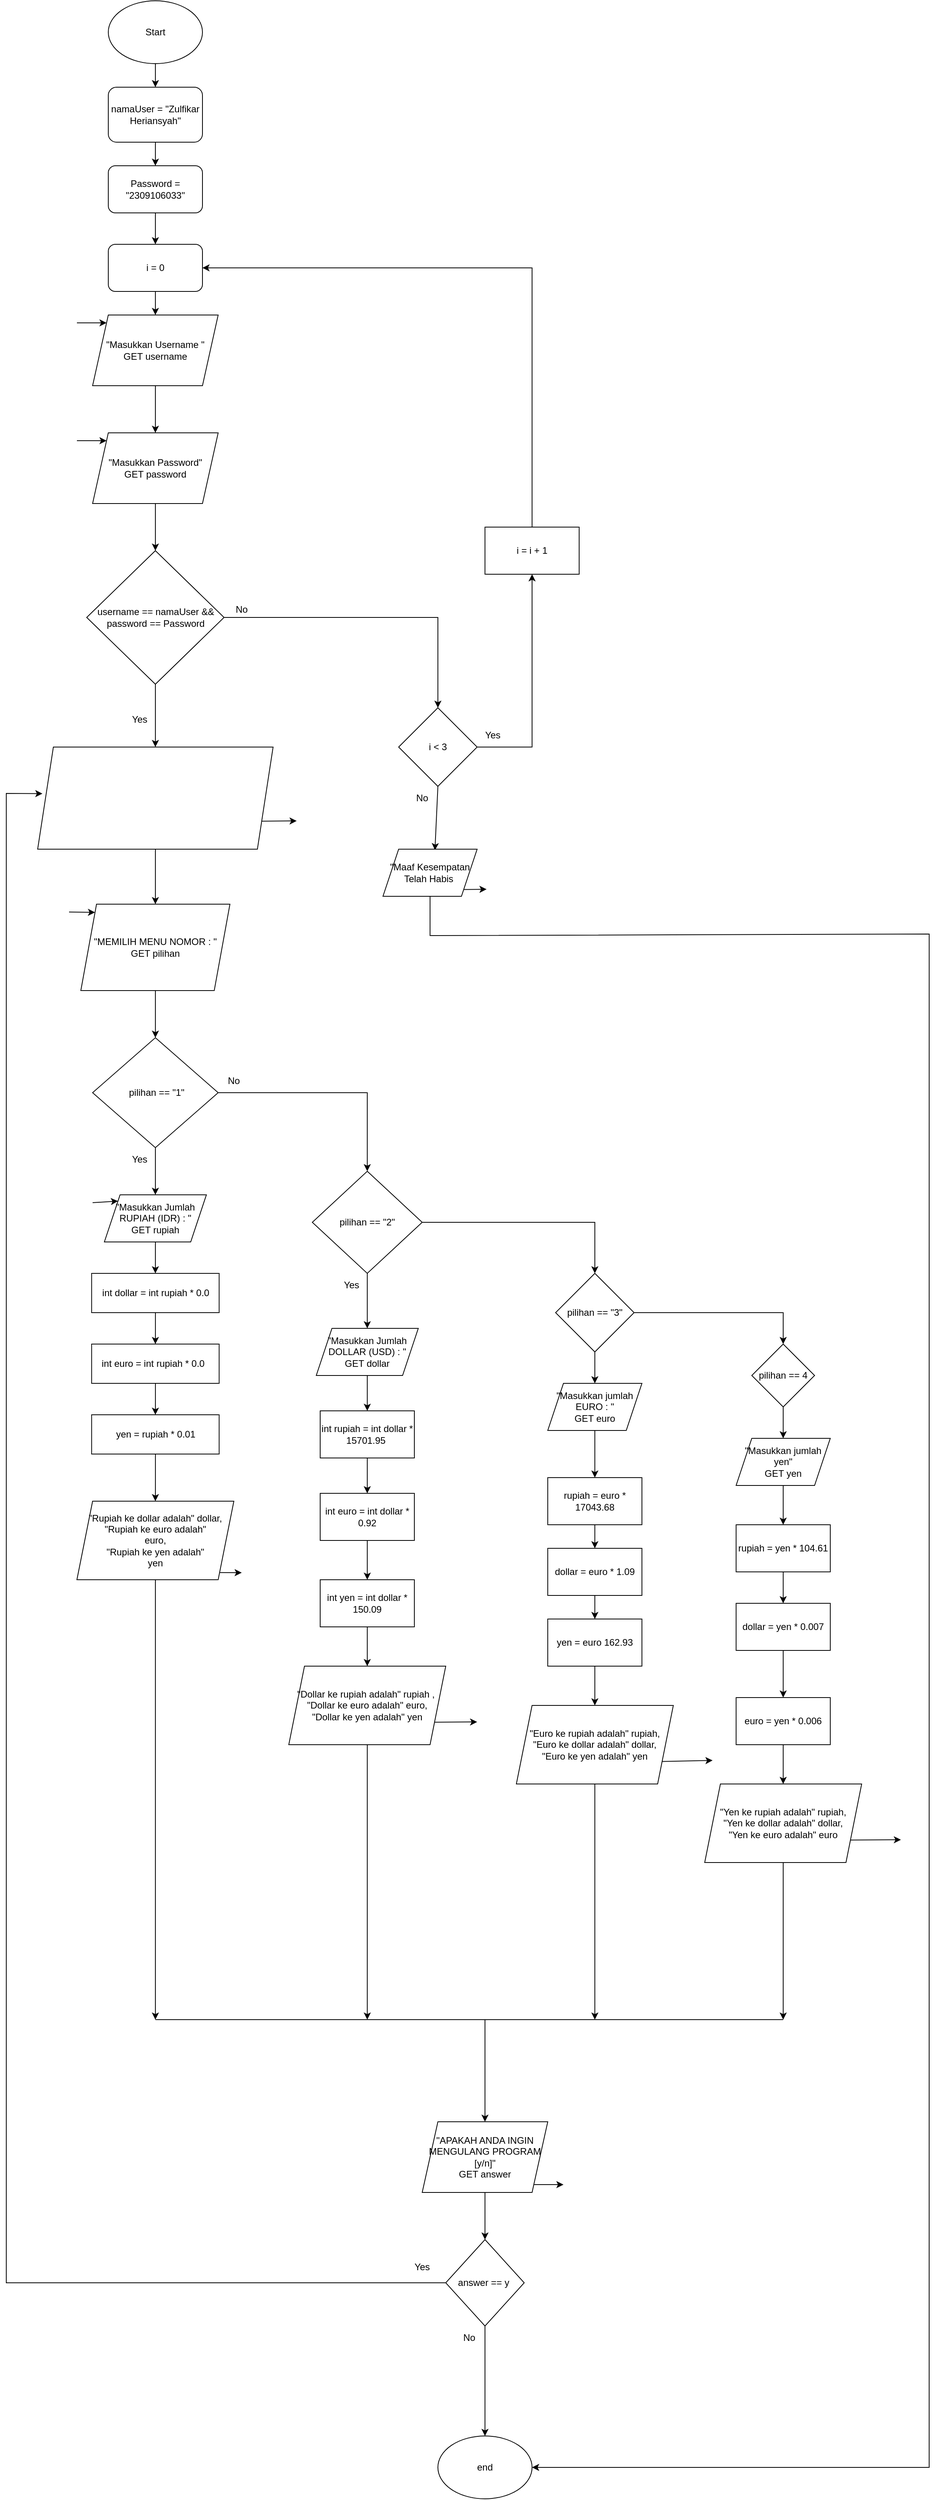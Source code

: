 <mxfile version="23.1.5" type="device">
  <diagram name="Page-1" id="BOc5ZlrDv60Na5DsV-ol">
    <mxGraphModel dx="1170" dy="455" grid="0" gridSize="10" guides="1" tooltips="1" connect="1" arrows="1" fold="1" page="0" pageScale="1" pageWidth="827" pageHeight="1169" math="0" shadow="0">
      <root>
        <mxCell id="0" />
        <mxCell id="1" parent="0" />
        <mxCell id="R0nqXnvdPDxBh3a9dGnH-3" style="edgeStyle=orthogonalEdgeStyle;rounded=0;orthogonalLoop=1;jettySize=auto;html=1;exitX=0.5;exitY=1;exitDx=0;exitDy=0;" parent="1" source="R0nqXnvdPDxBh3a9dGnH-1" target="R0nqXnvdPDxBh3a9dGnH-2" edge="1">
          <mxGeometry relative="1" as="geometry" />
        </mxCell>
        <mxCell id="R0nqXnvdPDxBh3a9dGnH-1" value="Start" style="ellipse;whiteSpace=wrap;html=1;" parent="1" vertex="1">
          <mxGeometry x="130" y="80" width="120" height="80" as="geometry" />
        </mxCell>
        <mxCell id="R0nqXnvdPDxBh3a9dGnH-4" style="edgeStyle=orthogonalEdgeStyle;rounded=0;orthogonalLoop=1;jettySize=auto;html=1;" parent="1" source="R0nqXnvdPDxBh3a9dGnH-2" target="R0nqXnvdPDxBh3a9dGnH-5" edge="1">
          <mxGeometry relative="1" as="geometry">
            <mxPoint x="190" y="370" as="targetPoint" />
          </mxGeometry>
        </mxCell>
        <mxCell id="R0nqXnvdPDxBh3a9dGnH-2" value="namaUser = &quot;Zulfikar Heriansyah&quot;" style="rounded=1;whiteSpace=wrap;html=1;" parent="1" vertex="1">
          <mxGeometry x="130" y="190" width="120" height="70" as="geometry" />
        </mxCell>
        <mxCell id="R0nqXnvdPDxBh3a9dGnH-131" style="edgeStyle=orthogonalEdgeStyle;rounded=0;orthogonalLoop=1;jettySize=auto;html=1;entryX=0.5;entryY=0;entryDx=0;entryDy=0;" parent="1" source="R0nqXnvdPDxBh3a9dGnH-5" target="R0nqXnvdPDxBh3a9dGnH-130" edge="1">
          <mxGeometry relative="1" as="geometry" />
        </mxCell>
        <mxCell id="R0nqXnvdPDxBh3a9dGnH-5" value="Password = &quot;2309106033&quot;" style="rounded=1;whiteSpace=wrap;html=1;" parent="1" vertex="1">
          <mxGeometry x="130" y="290" width="120" height="60" as="geometry" />
        </mxCell>
        <mxCell id="R0nqXnvdPDxBh3a9dGnH-13" style="edgeStyle=orthogonalEdgeStyle;rounded=0;orthogonalLoop=1;jettySize=auto;html=1;" parent="1" source="R0nqXnvdPDxBh3a9dGnH-8" target="R0nqXnvdPDxBh3a9dGnH-11" edge="1">
          <mxGeometry relative="1" as="geometry" />
        </mxCell>
        <mxCell id="R0nqXnvdPDxBh3a9dGnH-8" value="&quot;Masukkan Username &quot;&lt;div&gt;GET username&lt;/div&gt;" style="shape=parallelogram;perimeter=parallelogramPerimeter;whiteSpace=wrap;html=1;fixedSize=1;" parent="1" vertex="1">
          <mxGeometry x="110" y="480" width="160" height="90" as="geometry" />
        </mxCell>
        <mxCell id="R0nqXnvdPDxBh3a9dGnH-9" value="" style="endArrow=classic;html=1;rounded=0;entryX=0;entryY=0;entryDx=0;entryDy=0;" parent="1" target="R0nqXnvdPDxBh3a9dGnH-8" edge="1">
          <mxGeometry width="50" height="50" relative="1" as="geometry">
            <mxPoint x="90" y="490" as="sourcePoint" />
            <mxPoint x="210" y="400" as="targetPoint" />
          </mxGeometry>
        </mxCell>
        <mxCell id="R0nqXnvdPDxBh3a9dGnH-129" style="edgeStyle=orthogonalEdgeStyle;rounded=0;orthogonalLoop=1;jettySize=auto;html=1;entryX=0.5;entryY=0;entryDx=0;entryDy=0;" parent="1" source="R0nqXnvdPDxBh3a9dGnH-11" target="R0nqXnvdPDxBh3a9dGnH-14" edge="1">
          <mxGeometry relative="1" as="geometry" />
        </mxCell>
        <mxCell id="R0nqXnvdPDxBh3a9dGnH-11" value="&quot;Masukkan Password&quot;&lt;br&gt;GET password" style="shape=parallelogram;perimeter=parallelogramPerimeter;whiteSpace=wrap;html=1;fixedSize=1;" parent="1" vertex="1">
          <mxGeometry x="110" y="630" width="160" height="90" as="geometry" />
        </mxCell>
        <mxCell id="R0nqXnvdPDxBh3a9dGnH-12" value="" style="endArrow=classic;html=1;rounded=0;entryX=0;entryY=0;entryDx=0;entryDy=0;" parent="1" target="R0nqXnvdPDxBh3a9dGnH-11" edge="1">
          <mxGeometry width="50" height="50" relative="1" as="geometry">
            <mxPoint x="90" y="640" as="sourcePoint" />
            <mxPoint x="210" y="540" as="targetPoint" />
          </mxGeometry>
        </mxCell>
        <mxCell id="R0nqXnvdPDxBh3a9dGnH-18" style="edgeStyle=orthogonalEdgeStyle;rounded=0;orthogonalLoop=1;jettySize=auto;html=1;" parent="1" source="R0nqXnvdPDxBh3a9dGnH-14" target="R0nqXnvdPDxBh3a9dGnH-19" edge="1">
          <mxGeometry relative="1" as="geometry">
            <mxPoint x="190" y="1020" as="targetPoint" />
          </mxGeometry>
        </mxCell>
        <mxCell id="R0nqXnvdPDxBh3a9dGnH-14" value="username == namaUser &amp;amp;&amp;amp; password == Password" style="rhombus;whiteSpace=wrap;html=1;" parent="1" vertex="1">
          <mxGeometry x="102.5" y="780" width="175" height="170" as="geometry" />
        </mxCell>
        <mxCell id="R0nqXnvdPDxBh3a9dGnH-41" style="edgeStyle=orthogonalEdgeStyle;rounded=0;orthogonalLoop=1;jettySize=auto;html=1;entryX=0.5;entryY=0;entryDx=0;entryDy=0;" parent="1" source="R0nqXnvdPDxBh3a9dGnH-19" target="R0nqXnvdPDxBh3a9dGnH-39" edge="1">
          <mxGeometry relative="1" as="geometry" />
        </mxCell>
        <mxCell id="R0nqXnvdPDxBh3a9dGnH-19" value="&lt;font color=&quot;#ffffff&quot;&gt;MENU KONVERSI&lt;br&gt;[1] Konversi Rupiah ke (Dollar, Euro, Yen)&lt;br style=&quot;-webkit-tap-highlight-color: transparent; font-family: Roboto, Arial, sans-serif; font-size: 14px; letter-spacing: 0.2px; text-align: start;&quot;&gt;&lt;span style=&quot;font-family: Roboto, Arial, sans-serif; font-size: 14px; letter-spacing: 0.2px; text-align: start;&quot;&gt;[2] Konversi Dollar ke (Rupiah, Euro, Yen)&lt;/span&gt;&lt;br style=&quot;-webkit-tap-highlight-color: transparent; font-family: Roboto, Arial, sans-serif; font-size: 14px; letter-spacing: 0.2px; text-align: start;&quot;&gt;&lt;span style=&quot;font-family: Roboto, Arial, sans-serif; font-size: 14px; letter-spacing: 0.2px; text-align: start;&quot;&gt;[3] Konversi Euro ke (Rupiah, Dollar, Yen)&lt;/span&gt;&lt;br style=&quot;-webkit-tap-highlight-color: transparent; font-family: Roboto, Arial, sans-serif; font-size: 14px; letter-spacing: 0.2px; text-align: start;&quot;&gt;&lt;span style=&quot;font-family: Roboto, Arial, sans-serif; font-size: 14px; letter-spacing: 0.2px; text-align: start;&quot;&gt;[4] Konversi Yen ke (Rupiah, Dollar, Euro)&lt;/span&gt;&lt;/font&gt;" style="shape=parallelogram;perimeter=parallelogramPerimeter;whiteSpace=wrap;html=1;fixedSize=1;" parent="1" vertex="1">
          <mxGeometry x="40" y="1030" width="300" height="130" as="geometry" />
        </mxCell>
        <mxCell id="R0nqXnvdPDxBh3a9dGnH-20" value="" style="endArrow=classic;html=1;rounded=0;exitX=1;exitY=0.75;exitDx=0;exitDy=0;" parent="1" source="R0nqXnvdPDxBh3a9dGnH-19" edge="1">
          <mxGeometry width="50" height="50" relative="1" as="geometry">
            <mxPoint x="277.504" y="1143.005" as="sourcePoint" />
            <mxPoint x="370" y="1124" as="targetPoint" />
          </mxGeometry>
        </mxCell>
        <mxCell id="R0nqXnvdPDxBh3a9dGnH-21" value="Yes" style="text;html=1;align=center;verticalAlign=middle;whiteSpace=wrap;rounded=0;" parent="1" vertex="1">
          <mxGeometry x="140" y="980" width="60" height="30" as="geometry" />
        </mxCell>
        <mxCell id="R0nqXnvdPDxBh3a9dGnH-22" value="" style="endArrow=classic;html=1;rounded=0;exitX=1;exitY=0.5;exitDx=0;exitDy=0;entryX=0.5;entryY=0;entryDx=0;entryDy=0;" parent="1" source="R0nqXnvdPDxBh3a9dGnH-14" target="R0nqXnvdPDxBh3a9dGnH-27" edge="1">
          <mxGeometry width="50" height="50" relative="1" as="geometry">
            <mxPoint x="230" y="1020" as="sourcePoint" />
            <mxPoint x="550" y="965" as="targetPoint" />
            <Array as="points">
              <mxPoint x="550" y="865" />
            </Array>
          </mxGeometry>
        </mxCell>
        <mxCell id="R0nqXnvdPDxBh3a9dGnH-27" value="i &amp;lt; 3" style="rhombus;whiteSpace=wrap;html=1;" parent="1" vertex="1">
          <mxGeometry x="500" y="980" width="100" height="100" as="geometry" />
        </mxCell>
        <mxCell id="R0nqXnvdPDxBh3a9dGnH-28" value="No" style="text;html=1;align=center;verticalAlign=middle;whiteSpace=wrap;rounded=0;" parent="1" vertex="1">
          <mxGeometry x="270" y="840" width="60" height="30" as="geometry" />
        </mxCell>
        <mxCell id="R0nqXnvdPDxBh3a9dGnH-29" value="" style="endArrow=classic;html=1;rounded=0;exitX=1;exitY=0.5;exitDx=0;exitDy=0;" parent="1" source="R0nqXnvdPDxBh3a9dGnH-27" target="R0nqXnvdPDxBh3a9dGnH-34" edge="1">
          <mxGeometry width="50" height="50" relative="1" as="geometry">
            <mxPoint x="530" y="1160" as="sourcePoint" />
            <mxPoint x="670" y="740" as="targetPoint" />
            <Array as="points">
              <mxPoint x="670" y="1030" />
            </Array>
          </mxGeometry>
        </mxCell>
        <mxCell id="R0nqXnvdPDxBh3a9dGnH-30" value="Yes" style="text;html=1;align=center;verticalAlign=middle;whiteSpace=wrap;rounded=0;" parent="1" vertex="1">
          <mxGeometry x="590" y="1000" width="60" height="30" as="geometry" />
        </mxCell>
        <mxCell id="R0nqXnvdPDxBh3a9dGnH-134" style="edgeStyle=orthogonalEdgeStyle;rounded=0;orthogonalLoop=1;jettySize=auto;html=1;entryX=1;entryY=0.5;entryDx=0;entryDy=0;" parent="1" source="R0nqXnvdPDxBh3a9dGnH-34" target="R0nqXnvdPDxBh3a9dGnH-130" edge="1">
          <mxGeometry relative="1" as="geometry">
            <mxPoint x="670" y="420.0" as="targetPoint" />
            <Array as="points">
              <mxPoint x="670" y="420" />
            </Array>
          </mxGeometry>
        </mxCell>
        <mxCell id="R0nqXnvdPDxBh3a9dGnH-34" value="i = i + 1" style="rounded=0;whiteSpace=wrap;html=1;" parent="1" vertex="1">
          <mxGeometry x="610" y="750" width="120" height="60" as="geometry" />
        </mxCell>
        <mxCell id="R0nqXnvdPDxBh3a9dGnH-36" value="" style="endArrow=classic;html=1;rounded=0;exitX=0.5;exitY=1;exitDx=0;exitDy=0;entryX=1;entryY=0.5;entryDx=0;entryDy=0;" parent="1" source="Ptf_2QTlGbpVma_lw3JE-8" target="R0nqXnvdPDxBh3a9dGnH-127" edge="1">
          <mxGeometry width="50" height="50" relative="1" as="geometry">
            <mxPoint x="543" y="1251" as="sourcePoint" />
            <mxPoint x="666.04" y="3256" as="targetPoint" />
            <Array as="points">
              <mxPoint x="540" y="1270" />
              <mxPoint x="1176.04" y="1268" />
              <mxPoint x="1176" y="3220" />
            </Array>
          </mxGeometry>
        </mxCell>
        <mxCell id="R0nqXnvdPDxBh3a9dGnH-37" value="No" style="text;html=1;align=center;verticalAlign=middle;whiteSpace=wrap;rounded=0;" parent="1" vertex="1">
          <mxGeometry x="500" y="1080" width="60" height="30" as="geometry" />
        </mxCell>
        <mxCell id="R0nqXnvdPDxBh3a9dGnH-42" style="edgeStyle=orthogonalEdgeStyle;rounded=0;orthogonalLoop=1;jettySize=auto;html=1;" parent="1" source="R0nqXnvdPDxBh3a9dGnH-39" target="R0nqXnvdPDxBh3a9dGnH-43" edge="1">
          <mxGeometry relative="1" as="geometry">
            <mxPoint x="190" y="1420" as="targetPoint" />
          </mxGeometry>
        </mxCell>
        <mxCell id="R0nqXnvdPDxBh3a9dGnH-39" value="&quot;MEMILIH MENU NOMOR : &quot;&lt;br&gt;GET pilihan" style="shape=parallelogram;perimeter=parallelogramPerimeter;whiteSpace=wrap;html=1;fixedSize=1;" parent="1" vertex="1">
          <mxGeometry x="95" y="1230" width="190" height="110" as="geometry" />
        </mxCell>
        <mxCell id="R0nqXnvdPDxBh3a9dGnH-40" value="" style="endArrow=classic;html=1;rounded=0;entryX=0;entryY=0;entryDx=0;entryDy=0;" parent="1" target="R0nqXnvdPDxBh3a9dGnH-39" edge="1">
          <mxGeometry width="50" height="50" relative="1" as="geometry">
            <mxPoint x="80" y="1240" as="sourcePoint" />
            <mxPoint x="210" y="1250" as="targetPoint" />
          </mxGeometry>
        </mxCell>
        <mxCell id="R0nqXnvdPDxBh3a9dGnH-44" style="edgeStyle=orthogonalEdgeStyle;rounded=0;orthogonalLoop=1;jettySize=auto;html=1;" parent="1" source="R0nqXnvdPDxBh3a9dGnH-43" target="R0nqXnvdPDxBh3a9dGnH-56" edge="1">
          <mxGeometry relative="1" as="geometry">
            <mxPoint x="190" y="1640" as="targetPoint" />
          </mxGeometry>
        </mxCell>
        <mxCell id="R0nqXnvdPDxBh3a9dGnH-66" style="edgeStyle=orthogonalEdgeStyle;rounded=0;orthogonalLoop=1;jettySize=auto;html=1;entryX=0.5;entryY=0;entryDx=0;entryDy=0;" parent="1" source="R0nqXnvdPDxBh3a9dGnH-43" target="R0nqXnvdPDxBh3a9dGnH-64" edge="1">
          <mxGeometry relative="1" as="geometry">
            <mxPoint x="590" y="1470" as="targetPoint" />
          </mxGeometry>
        </mxCell>
        <mxCell id="R0nqXnvdPDxBh3a9dGnH-43" value="&amp;nbsp;pilihan == &quot;1&quot;" style="rhombus;whiteSpace=wrap;html=1;" parent="1" vertex="1">
          <mxGeometry x="110" y="1400" width="160" height="140" as="geometry" />
        </mxCell>
        <mxCell id="R0nqXnvdPDxBh3a9dGnH-47" value="Yes" style="text;html=1;align=center;verticalAlign=middle;whiteSpace=wrap;rounded=0;" parent="1" vertex="1">
          <mxGeometry x="140" y="1540" width="60" height="30" as="geometry" />
        </mxCell>
        <mxCell id="R0nqXnvdPDxBh3a9dGnH-53" style="edgeStyle=orthogonalEdgeStyle;rounded=0;orthogonalLoop=1;jettySize=auto;html=1;entryX=0.5;entryY=0;entryDx=0;entryDy=0;" parent="1" source="R0nqXnvdPDxBh3a9dGnH-48" target="R0nqXnvdPDxBh3a9dGnH-50" edge="1">
          <mxGeometry relative="1" as="geometry" />
        </mxCell>
        <mxCell id="R0nqXnvdPDxBh3a9dGnH-48" value="int dollar = int rupiah * 0.0" style="rounded=0;whiteSpace=wrap;html=1;" parent="1" vertex="1">
          <mxGeometry x="108.75" y="1700" width="162.5" height="50" as="geometry" />
        </mxCell>
        <mxCell id="R0nqXnvdPDxBh3a9dGnH-54" style="edgeStyle=orthogonalEdgeStyle;rounded=0;orthogonalLoop=1;jettySize=auto;html=1;entryX=0.5;entryY=0;entryDx=0;entryDy=0;" parent="1" source="R0nqXnvdPDxBh3a9dGnH-50" target="R0nqXnvdPDxBh3a9dGnH-52" edge="1">
          <mxGeometry relative="1" as="geometry" />
        </mxCell>
        <mxCell id="R0nqXnvdPDxBh3a9dGnH-50" value="int euro = int rupiah * 0.0&amp;nbsp;&amp;nbsp;" style="rounded=0;whiteSpace=wrap;html=1;" parent="1" vertex="1">
          <mxGeometry x="108.75" y="1790" width="162.5" height="50" as="geometry" />
        </mxCell>
        <mxCell id="R0nqXnvdPDxBh3a9dGnH-52" value="yen = rupiah * 0.01" style="rounded=0;whiteSpace=wrap;html=1;" parent="1" vertex="1">
          <mxGeometry x="108.75" y="1880" width="162.5" height="50" as="geometry" />
        </mxCell>
        <mxCell id="R0nqXnvdPDxBh3a9dGnH-55" style="edgeStyle=orthogonalEdgeStyle;rounded=0;orthogonalLoop=1;jettySize=auto;html=1;entryX=0.5;entryY=0;entryDx=0;entryDy=0;" parent="1" source="R0nqXnvdPDxBh3a9dGnH-52" target="R0nqXnvdPDxBh3a9dGnH-58" edge="1">
          <mxGeometry relative="1" as="geometry">
            <mxPoint x="190" y="1980" as="targetPoint" />
          </mxGeometry>
        </mxCell>
        <mxCell id="R0nqXnvdPDxBh3a9dGnH-57" style="edgeStyle=orthogonalEdgeStyle;rounded=0;orthogonalLoop=1;jettySize=auto;html=1;entryX=0.5;entryY=0;entryDx=0;entryDy=0;" parent="1" source="R0nqXnvdPDxBh3a9dGnH-56" target="R0nqXnvdPDxBh3a9dGnH-48" edge="1">
          <mxGeometry relative="1" as="geometry" />
        </mxCell>
        <mxCell id="R0nqXnvdPDxBh3a9dGnH-56" value="&quot;Masukkan Jumlah RUPIAH (IDR) : &quot;&lt;br&gt;GET rupiah" style="shape=parallelogram;perimeter=parallelogramPerimeter;whiteSpace=wrap;html=1;fixedSize=1;" parent="1" vertex="1">
          <mxGeometry x="125" y="1600" width="130" height="60" as="geometry" />
        </mxCell>
        <mxCell id="R0nqXnvdPDxBh3a9dGnH-58" value="&quot;Rupiah ke dollar adalah&quot; dollar,&lt;br&gt;&quot;Rupiah ke euro adalah&quot;&lt;br&gt;euro,&lt;br&gt;&quot;Rupiah ke yen adalah&quot;&lt;br&gt;yen" style="shape=parallelogram;perimeter=parallelogramPerimeter;whiteSpace=wrap;html=1;fixedSize=1;" parent="1" vertex="1">
          <mxGeometry x="90" y="1990" width="200" height="100" as="geometry" />
        </mxCell>
        <mxCell id="R0nqXnvdPDxBh3a9dGnH-59" value="" style="endArrow=classic;html=1;rounded=0;exitX=1;exitY=1;exitDx=0;exitDy=0;" parent="1" source="R0nqXnvdPDxBh3a9dGnH-58" edge="1">
          <mxGeometry width="50" height="50" relative="1" as="geometry">
            <mxPoint x="87.5" y="1960" as="sourcePoint" />
            <mxPoint x="300" y="2081" as="targetPoint" />
          </mxGeometry>
        </mxCell>
        <mxCell id="R0nqXnvdPDxBh3a9dGnH-68" style="edgeStyle=orthogonalEdgeStyle;rounded=0;orthogonalLoop=1;jettySize=auto;html=1;entryX=0.5;entryY=0;entryDx=0;entryDy=0;" parent="1" source="R0nqXnvdPDxBh3a9dGnH-64" target="R0nqXnvdPDxBh3a9dGnH-71" edge="1">
          <mxGeometry relative="1" as="geometry">
            <mxPoint x="460" y="1760" as="targetPoint" />
          </mxGeometry>
        </mxCell>
        <mxCell id="R0nqXnvdPDxBh3a9dGnH-80" style="edgeStyle=orthogonalEdgeStyle;rounded=0;orthogonalLoop=1;jettySize=auto;html=1;entryX=0.5;entryY=0;entryDx=0;entryDy=0;" parent="1" source="R0nqXnvdPDxBh3a9dGnH-64" target="R0nqXnvdPDxBh3a9dGnH-82" edge="1">
          <mxGeometry relative="1" as="geometry">
            <mxPoint x="846.667" y="1635" as="targetPoint" />
          </mxGeometry>
        </mxCell>
        <mxCell id="R0nqXnvdPDxBh3a9dGnH-64" value="pilihan == &quot;2&quot;" style="rhombus;whiteSpace=wrap;html=1;" parent="1" vertex="1">
          <mxGeometry x="390" y="1570" width="140" height="130" as="geometry" />
        </mxCell>
        <mxCell id="R0nqXnvdPDxBh3a9dGnH-67" value="No" style="text;html=1;align=center;verticalAlign=middle;whiteSpace=wrap;rounded=0;" parent="1" vertex="1">
          <mxGeometry x="260" y="1440" width="60" height="30" as="geometry" />
        </mxCell>
        <mxCell id="R0nqXnvdPDxBh3a9dGnH-70" value="Yes" style="text;html=1;align=center;verticalAlign=middle;whiteSpace=wrap;rounded=0;" parent="1" vertex="1">
          <mxGeometry x="410" y="1700" width="60" height="30" as="geometry" />
        </mxCell>
        <mxCell id="R0nqXnvdPDxBh3a9dGnH-75" style="edgeStyle=orthogonalEdgeStyle;rounded=0;orthogonalLoop=1;jettySize=auto;html=1;entryX=0.5;entryY=0;entryDx=0;entryDy=0;" parent="1" source="R0nqXnvdPDxBh3a9dGnH-71" target="R0nqXnvdPDxBh3a9dGnH-74" edge="1">
          <mxGeometry relative="1" as="geometry" />
        </mxCell>
        <mxCell id="R0nqXnvdPDxBh3a9dGnH-71" value="&quot;Masukkan Jumlah DOLLAR (USD) : &quot;&lt;br&gt;GET dollar" style="shape=parallelogram;perimeter=parallelogramPerimeter;whiteSpace=wrap;html=1;fixedSize=1;" parent="1" vertex="1">
          <mxGeometry x="395" y="1770" width="130" height="60" as="geometry" />
        </mxCell>
        <mxCell id="R0nqXnvdPDxBh3a9dGnH-79" style="edgeStyle=orthogonalEdgeStyle;rounded=0;orthogonalLoop=1;jettySize=auto;html=1;" parent="1" source="R0nqXnvdPDxBh3a9dGnH-72" target="R0nqXnvdPDxBh3a9dGnH-78" edge="1">
          <mxGeometry relative="1" as="geometry" />
        </mxCell>
        <mxCell id="R0nqXnvdPDxBh3a9dGnH-72" value="int yen = int dollar * 150.09" style="rounded=0;whiteSpace=wrap;html=1;" parent="1" vertex="1">
          <mxGeometry x="400" y="2090" width="120" height="60" as="geometry" />
        </mxCell>
        <mxCell id="R0nqXnvdPDxBh3a9dGnH-77" style="edgeStyle=orthogonalEdgeStyle;rounded=0;orthogonalLoop=1;jettySize=auto;html=1;entryX=0.5;entryY=0;entryDx=0;entryDy=0;" parent="1" source="R0nqXnvdPDxBh3a9dGnH-73" target="R0nqXnvdPDxBh3a9dGnH-72" edge="1">
          <mxGeometry relative="1" as="geometry" />
        </mxCell>
        <mxCell id="R0nqXnvdPDxBh3a9dGnH-73" value="int euro = int dollar * 0.92" style="rounded=0;whiteSpace=wrap;html=1;" parent="1" vertex="1">
          <mxGeometry x="400" y="1980" width="120" height="60" as="geometry" />
        </mxCell>
        <mxCell id="R0nqXnvdPDxBh3a9dGnH-76" style="edgeStyle=orthogonalEdgeStyle;rounded=0;orthogonalLoop=1;jettySize=auto;html=1;entryX=0.5;entryY=0;entryDx=0;entryDy=0;" parent="1" source="R0nqXnvdPDxBh3a9dGnH-74" target="R0nqXnvdPDxBh3a9dGnH-73" edge="1">
          <mxGeometry relative="1" as="geometry" />
        </mxCell>
        <mxCell id="R0nqXnvdPDxBh3a9dGnH-74" value="int rupiah = int dollar * 15701.95&amp;nbsp;" style="rounded=0;whiteSpace=wrap;html=1;" parent="1" vertex="1">
          <mxGeometry x="400" y="1875" width="120" height="60" as="geometry" />
        </mxCell>
        <mxCell id="R0nqXnvdPDxBh3a9dGnH-78" value="&quot;Dollar ke rupiah adalah&quot; rupiah ,&amp;nbsp;&lt;br&gt;&quot;Dollar ke euro adalah&quot; euro,&lt;br&gt;&quot;Dollar ke yen adalah&quot; yen" style="shape=parallelogram;perimeter=parallelogramPerimeter;whiteSpace=wrap;html=1;fixedSize=1;" parent="1" vertex="1">
          <mxGeometry x="360" y="2200" width="200" height="100" as="geometry" />
        </mxCell>
        <mxCell id="R0nqXnvdPDxBh3a9dGnH-83" style="edgeStyle=orthogonalEdgeStyle;rounded=0;orthogonalLoop=1;jettySize=auto;html=1;" parent="1" source="R0nqXnvdPDxBh3a9dGnH-82" target="R0nqXnvdPDxBh3a9dGnH-84" edge="1">
          <mxGeometry relative="1" as="geometry">
            <mxPoint x="750" y="1840" as="targetPoint" />
          </mxGeometry>
        </mxCell>
        <mxCell id="R0nqXnvdPDxBh3a9dGnH-94" style="edgeStyle=orthogonalEdgeStyle;rounded=0;orthogonalLoop=1;jettySize=auto;html=1;entryX=0.5;entryY=0;entryDx=0;entryDy=0;" parent="1" source="R0nqXnvdPDxBh3a9dGnH-82" target="R0nqXnvdPDxBh3a9dGnH-96" edge="1">
          <mxGeometry relative="1" as="geometry">
            <mxPoint x="970" y="1750" as="targetPoint" />
          </mxGeometry>
        </mxCell>
        <mxCell id="R0nqXnvdPDxBh3a9dGnH-82" value="pilihan == &quot;3&quot;" style="rhombus;whiteSpace=wrap;html=1;" parent="1" vertex="1">
          <mxGeometry x="700" y="1700" width="100" height="100" as="geometry" />
        </mxCell>
        <mxCell id="R0nqXnvdPDxBh3a9dGnH-84" value="&quot;Masukkan jumlah EURO : &quot;&lt;br&gt;GET euro" style="shape=parallelogram;perimeter=parallelogramPerimeter;whiteSpace=wrap;html=1;fixedSize=1;" parent="1" vertex="1">
          <mxGeometry x="690" y="1840" width="120" height="60" as="geometry" />
        </mxCell>
        <mxCell id="R0nqXnvdPDxBh3a9dGnH-85" value="" style="endArrow=classic;html=1;rounded=0;entryX=0;entryY=0;entryDx=0;entryDy=0;" parent="1" target="R0nqXnvdPDxBh3a9dGnH-56" edge="1">
          <mxGeometry width="50" height="50" relative="1" as="geometry">
            <mxPoint x="110" y="1610" as="sourcePoint" />
            <mxPoint x="210" y="1710" as="targetPoint" />
          </mxGeometry>
        </mxCell>
        <mxCell id="R0nqXnvdPDxBh3a9dGnH-93" style="edgeStyle=orthogonalEdgeStyle;rounded=0;orthogonalLoop=1;jettySize=auto;html=1;entryX=0.5;entryY=0;entryDx=0;entryDy=0;" parent="1" source="R0nqXnvdPDxBh3a9dGnH-86" target="R0nqXnvdPDxBh3a9dGnH-92" edge="1">
          <mxGeometry relative="1" as="geometry" />
        </mxCell>
        <mxCell id="R0nqXnvdPDxBh3a9dGnH-86" value="yen = euro 162.93" style="rounded=0;whiteSpace=wrap;html=1;" parent="1" vertex="1">
          <mxGeometry x="690" y="2140" width="120" height="60" as="geometry" />
        </mxCell>
        <mxCell id="R0nqXnvdPDxBh3a9dGnH-91" style="edgeStyle=orthogonalEdgeStyle;rounded=0;orthogonalLoop=1;jettySize=auto;html=1;entryX=0.5;entryY=0;entryDx=0;entryDy=0;" parent="1" source="R0nqXnvdPDxBh3a9dGnH-87" target="R0nqXnvdPDxBh3a9dGnH-86" edge="1">
          <mxGeometry relative="1" as="geometry" />
        </mxCell>
        <mxCell id="R0nqXnvdPDxBh3a9dGnH-87" value="dollar = euro * 1.09" style="rounded=0;whiteSpace=wrap;html=1;" parent="1" vertex="1">
          <mxGeometry x="690" y="2050" width="120" height="60" as="geometry" />
        </mxCell>
        <mxCell id="R0nqXnvdPDxBh3a9dGnH-90" style="edgeStyle=orthogonalEdgeStyle;rounded=0;orthogonalLoop=1;jettySize=auto;html=1;exitX=0.5;exitY=1;exitDx=0;exitDy=0;entryX=0.5;entryY=0;entryDx=0;entryDy=0;" parent="1" source="R0nqXnvdPDxBh3a9dGnH-88" target="R0nqXnvdPDxBh3a9dGnH-87" edge="1">
          <mxGeometry relative="1" as="geometry" />
        </mxCell>
        <mxCell id="R0nqXnvdPDxBh3a9dGnH-88" value="rupiah = euro * 17043.68" style="rounded=0;whiteSpace=wrap;html=1;" parent="1" vertex="1">
          <mxGeometry x="690" y="1960" width="120" height="60" as="geometry" />
        </mxCell>
        <mxCell id="R0nqXnvdPDxBh3a9dGnH-89" style="edgeStyle=orthogonalEdgeStyle;rounded=0;orthogonalLoop=1;jettySize=auto;html=1;entryX=0.5;entryY=0;entryDx=0;entryDy=0;" parent="1" source="R0nqXnvdPDxBh3a9dGnH-84" target="R0nqXnvdPDxBh3a9dGnH-88" edge="1">
          <mxGeometry relative="1" as="geometry" />
        </mxCell>
        <mxCell id="R0nqXnvdPDxBh3a9dGnH-92" value="&quot;Euro ke rupiah adalah&quot; rupiah,&lt;br&gt;&quot;Euro ke dollar adalah&quot; dollar,&lt;br&gt;&quot;Euro ke yen adalah&quot; yen" style="shape=parallelogram;perimeter=parallelogramPerimeter;whiteSpace=wrap;html=1;fixedSize=1;" parent="1" vertex="1">
          <mxGeometry x="650" y="2250" width="200" height="100" as="geometry" />
        </mxCell>
        <mxCell id="R0nqXnvdPDxBh3a9dGnH-97" style="edgeStyle=orthogonalEdgeStyle;rounded=0;orthogonalLoop=1;jettySize=auto;html=1;" parent="1" source="R0nqXnvdPDxBh3a9dGnH-96" target="R0nqXnvdPDxBh3a9dGnH-98" edge="1">
          <mxGeometry relative="1" as="geometry">
            <mxPoint x="990" y="1910" as="targetPoint" />
          </mxGeometry>
        </mxCell>
        <mxCell id="R0nqXnvdPDxBh3a9dGnH-96" value="pilihan == 4" style="rhombus;whiteSpace=wrap;html=1;" parent="1" vertex="1">
          <mxGeometry x="950" y="1790" width="80" height="80" as="geometry" />
        </mxCell>
        <mxCell id="R0nqXnvdPDxBh3a9dGnH-100" value="" style="edgeStyle=orthogonalEdgeStyle;rounded=0;orthogonalLoop=1;jettySize=auto;html=1;" parent="1" source="R0nqXnvdPDxBh3a9dGnH-98" target="R0nqXnvdPDxBh3a9dGnH-99" edge="1">
          <mxGeometry relative="1" as="geometry" />
        </mxCell>
        <mxCell id="R0nqXnvdPDxBh3a9dGnH-98" value="&quot;Masukkan jumlah yen&quot;&lt;br&gt;GET yen" style="shape=parallelogram;perimeter=parallelogramPerimeter;whiteSpace=wrap;html=1;fixedSize=1;" parent="1" vertex="1">
          <mxGeometry x="930" y="1910" width="120" height="60" as="geometry" />
        </mxCell>
        <mxCell id="R0nqXnvdPDxBh3a9dGnH-102" value="" style="edgeStyle=orthogonalEdgeStyle;rounded=0;orthogonalLoop=1;jettySize=auto;html=1;" parent="1" source="R0nqXnvdPDxBh3a9dGnH-99" target="R0nqXnvdPDxBh3a9dGnH-101" edge="1">
          <mxGeometry relative="1" as="geometry" />
        </mxCell>
        <mxCell id="R0nqXnvdPDxBh3a9dGnH-99" value="rupiah = yen * 104.61" style="whiteSpace=wrap;html=1;" parent="1" vertex="1">
          <mxGeometry x="930" y="2020" width="120" height="60" as="geometry" />
        </mxCell>
        <mxCell id="R0nqXnvdPDxBh3a9dGnH-104" value="" style="edgeStyle=orthogonalEdgeStyle;rounded=0;orthogonalLoop=1;jettySize=auto;html=1;" parent="1" source="R0nqXnvdPDxBh3a9dGnH-101" target="R0nqXnvdPDxBh3a9dGnH-103" edge="1">
          <mxGeometry relative="1" as="geometry" />
        </mxCell>
        <mxCell id="R0nqXnvdPDxBh3a9dGnH-101" value="dollar = yen * 0.007" style="whiteSpace=wrap;html=1;" parent="1" vertex="1">
          <mxGeometry x="930" y="2120" width="120" height="60" as="geometry" />
        </mxCell>
        <mxCell id="R0nqXnvdPDxBh3a9dGnH-106" style="edgeStyle=orthogonalEdgeStyle;rounded=0;orthogonalLoop=1;jettySize=auto;html=1;exitX=0.5;exitY=1;exitDx=0;exitDy=0;entryX=0.5;entryY=0;entryDx=0;entryDy=0;" parent="1" source="R0nqXnvdPDxBh3a9dGnH-103" target="R0nqXnvdPDxBh3a9dGnH-105" edge="1">
          <mxGeometry relative="1" as="geometry" />
        </mxCell>
        <mxCell id="R0nqXnvdPDxBh3a9dGnH-103" value="euro = yen * 0.006" style="whiteSpace=wrap;html=1;" parent="1" vertex="1">
          <mxGeometry x="930" y="2240" width="120" height="60" as="geometry" />
        </mxCell>
        <mxCell id="R0nqXnvdPDxBh3a9dGnH-105" value="&quot;Yen ke rupiah adalah&quot; rupiah,&lt;br&gt;&quot;Yen ke dollar adalah&quot; dollar,&lt;br&gt;&quot;Yen ke euro adalah&quot; euro" style="shape=parallelogram;perimeter=parallelogramPerimeter;whiteSpace=wrap;html=1;fixedSize=1;" parent="1" vertex="1">
          <mxGeometry x="890" y="2350" width="200" height="100" as="geometry" />
        </mxCell>
        <mxCell id="R0nqXnvdPDxBh3a9dGnH-107" value="" style="endArrow=classic;html=1;rounded=0;exitX=1;exitY=0.75;exitDx=0;exitDy=0;" parent="1" source="R0nqXnvdPDxBh3a9dGnH-78" edge="1">
          <mxGeometry width="50" height="50" relative="1" as="geometry">
            <mxPoint x="600" y="2140" as="sourcePoint" />
            <mxPoint x="600" y="2271" as="targetPoint" />
          </mxGeometry>
        </mxCell>
        <mxCell id="R0nqXnvdPDxBh3a9dGnH-108" value="" style="endArrow=classic;html=1;rounded=0;exitX=1;exitY=0.75;exitDx=0;exitDy=0;" parent="1" source="R0nqXnvdPDxBh3a9dGnH-92" edge="1">
          <mxGeometry width="50" height="50" relative="1" as="geometry">
            <mxPoint x="770" y="2140" as="sourcePoint" />
            <mxPoint x="900" y="2320" as="targetPoint" />
          </mxGeometry>
        </mxCell>
        <mxCell id="R0nqXnvdPDxBh3a9dGnH-109" value="" style="endArrow=classic;html=1;rounded=0;exitX=1;exitY=0.75;exitDx=0;exitDy=0;" parent="1" source="R0nqXnvdPDxBh3a9dGnH-105" edge="1">
          <mxGeometry width="50" height="50" relative="1" as="geometry">
            <mxPoint x="770" y="2140" as="sourcePoint" />
            <mxPoint x="1140" y="2421" as="targetPoint" />
          </mxGeometry>
        </mxCell>
        <mxCell id="R0nqXnvdPDxBh3a9dGnH-110" value="" style="endArrow=classic;html=1;rounded=0;exitX=0.5;exitY=1;exitDx=0;exitDy=0;" parent="1" source="R0nqXnvdPDxBh3a9dGnH-58" edge="1">
          <mxGeometry width="50" height="50" relative="1" as="geometry">
            <mxPoint x="430" y="2470" as="sourcePoint" />
            <mxPoint x="190" y="2650" as="targetPoint" />
          </mxGeometry>
        </mxCell>
        <mxCell id="R0nqXnvdPDxBh3a9dGnH-111" value="" style="endArrow=classic;html=1;rounded=0;exitX=0.5;exitY=1;exitDx=0;exitDy=0;" parent="1" source="R0nqXnvdPDxBh3a9dGnH-78" edge="1">
          <mxGeometry width="50" height="50" relative="1" as="geometry">
            <mxPoint x="560" y="2420" as="sourcePoint" />
            <mxPoint x="460" y="2650" as="targetPoint" />
          </mxGeometry>
        </mxCell>
        <mxCell id="R0nqXnvdPDxBh3a9dGnH-112" value="" style="endArrow=classic;html=1;rounded=0;exitX=0.5;exitY=1;exitDx=0;exitDy=0;" parent="1" source="R0nqXnvdPDxBh3a9dGnH-92" edge="1">
          <mxGeometry width="50" height="50" relative="1" as="geometry">
            <mxPoint x="560" y="2420" as="sourcePoint" />
            <mxPoint x="750" y="2650" as="targetPoint" />
          </mxGeometry>
        </mxCell>
        <mxCell id="R0nqXnvdPDxBh3a9dGnH-113" value="" style="endArrow=classic;html=1;rounded=0;exitX=0.5;exitY=1;exitDx=0;exitDy=0;" parent="1" source="R0nqXnvdPDxBh3a9dGnH-105" edge="1">
          <mxGeometry width="50" height="50" relative="1" as="geometry">
            <mxPoint x="960" y="2420" as="sourcePoint" />
            <mxPoint x="990" y="2650" as="targetPoint" />
          </mxGeometry>
        </mxCell>
        <mxCell id="R0nqXnvdPDxBh3a9dGnH-114" value="" style="endArrow=none;html=1;rounded=0;" parent="1" edge="1">
          <mxGeometry width="50" height="50" relative="1" as="geometry">
            <mxPoint x="190" y="2650" as="sourcePoint" />
            <mxPoint x="990" y="2650" as="targetPoint" />
          </mxGeometry>
        </mxCell>
        <mxCell id="R0nqXnvdPDxBh3a9dGnH-115" value="" style="endArrow=classic;html=1;rounded=0;entryX=0.5;entryY=0;entryDx=0;entryDy=0;" parent="1" target="R0nqXnvdPDxBh3a9dGnH-116" edge="1">
          <mxGeometry width="50" height="50" relative="1" as="geometry">
            <mxPoint x="610" y="2650" as="sourcePoint" />
            <mxPoint x="610" y="2770" as="targetPoint" />
          </mxGeometry>
        </mxCell>
        <mxCell id="R0nqXnvdPDxBh3a9dGnH-119" style="edgeStyle=orthogonalEdgeStyle;rounded=0;orthogonalLoop=1;jettySize=auto;html=1;entryX=0.5;entryY=0;entryDx=0;entryDy=0;" parent="1" source="R0nqXnvdPDxBh3a9dGnH-116" target="R0nqXnvdPDxBh3a9dGnH-118" edge="1">
          <mxGeometry relative="1" as="geometry" />
        </mxCell>
        <mxCell id="R0nqXnvdPDxBh3a9dGnH-116" value="&quot;APAKAH ANDA INGIN MENGULANG PROGRAM [y/n]&quot;&lt;br&gt;GET answer" style="shape=parallelogram;perimeter=parallelogramPerimeter;whiteSpace=wrap;html=1;fixedSize=1;" parent="1" vertex="1">
          <mxGeometry x="530" y="2780" width="160" height="90" as="geometry" />
        </mxCell>
        <mxCell id="R0nqXnvdPDxBh3a9dGnH-117" value="" style="endArrow=classic;html=1;rounded=0;exitX=1;exitY=1;exitDx=0;exitDy=0;" parent="1" source="R0nqXnvdPDxBh3a9dGnH-116" edge="1">
          <mxGeometry width="50" height="50" relative="1" as="geometry">
            <mxPoint x="500" y="2760" as="sourcePoint" />
            <mxPoint x="710" y="2860" as="targetPoint" />
          </mxGeometry>
        </mxCell>
        <mxCell id="R0nqXnvdPDxBh3a9dGnH-124" style="edgeStyle=orthogonalEdgeStyle;rounded=0;orthogonalLoop=1;jettySize=auto;html=1;entryX=0.5;entryY=0;entryDx=0;entryDy=0;" parent="1" source="R0nqXnvdPDxBh3a9dGnH-118" target="R0nqXnvdPDxBh3a9dGnH-127" edge="1">
          <mxGeometry relative="1" as="geometry">
            <mxPoint x="610" y="3150" as="targetPoint" />
          </mxGeometry>
        </mxCell>
        <mxCell id="R0nqXnvdPDxBh3a9dGnH-118" value="answer == y&amp;nbsp;" style="rhombus;whiteSpace=wrap;html=1;" parent="1" vertex="1">
          <mxGeometry x="560" y="2930" width="100" height="110" as="geometry" />
        </mxCell>
        <mxCell id="R0nqXnvdPDxBh3a9dGnH-120" value="" style="endArrow=classic;html=1;rounded=0;exitX=0;exitY=0.5;exitDx=0;exitDy=0;entryX=0.02;entryY=0.456;entryDx=0;entryDy=0;entryPerimeter=0;" parent="1" source="R0nqXnvdPDxBh3a9dGnH-118" target="R0nqXnvdPDxBh3a9dGnH-19" edge="1">
          <mxGeometry width="50" height="50" relative="1" as="geometry">
            <mxPoint x="600" y="2920" as="sourcePoint" />
            <mxPoint y="1710" as="targetPoint" />
            <Array as="points">
              <mxPoint y="2985" />
              <mxPoint y="1089" />
            </Array>
          </mxGeometry>
        </mxCell>
        <mxCell id="R0nqXnvdPDxBh3a9dGnH-121" value="Yes" style="text;html=1;align=center;verticalAlign=middle;whiteSpace=wrap;rounded=0;" parent="1" vertex="1">
          <mxGeometry x="500" y="2950" width="60" height="30" as="geometry" />
        </mxCell>
        <mxCell id="R0nqXnvdPDxBh3a9dGnH-126" value="No" style="text;html=1;align=center;verticalAlign=middle;whiteSpace=wrap;rounded=0;" parent="1" vertex="1">
          <mxGeometry x="560" y="3040" width="60" height="30" as="geometry" />
        </mxCell>
        <mxCell id="R0nqXnvdPDxBh3a9dGnH-127" value="end" style="ellipse;whiteSpace=wrap;html=1;" parent="1" vertex="1">
          <mxGeometry x="550" y="3180" width="120" height="80" as="geometry" />
        </mxCell>
        <mxCell id="R0nqXnvdPDxBh3a9dGnH-132" style="edgeStyle=orthogonalEdgeStyle;rounded=0;orthogonalLoop=1;jettySize=auto;html=1;entryX=0.5;entryY=0;entryDx=0;entryDy=0;" parent="1" source="R0nqXnvdPDxBh3a9dGnH-130" target="R0nqXnvdPDxBh3a9dGnH-8" edge="1">
          <mxGeometry relative="1" as="geometry" />
        </mxCell>
        <mxCell id="R0nqXnvdPDxBh3a9dGnH-130" value="i = 0" style="rounded=1;whiteSpace=wrap;html=1;" parent="1" vertex="1">
          <mxGeometry x="130" y="390" width="120" height="60" as="geometry" />
        </mxCell>
        <mxCell id="Ptf_2QTlGbpVma_lw3JE-10" value="" style="endArrow=classic;html=1;rounded=0;exitX=0.5;exitY=1;exitDx=0;exitDy=0;entryX=0.552;entryY=0.022;entryDx=0;entryDy=0;entryPerimeter=0;" edge="1" parent="1" source="R0nqXnvdPDxBh3a9dGnH-27" target="Ptf_2QTlGbpVma_lw3JE-8">
          <mxGeometry width="50" height="50" relative="1" as="geometry">
            <mxPoint x="550" y="1080" as="sourcePoint" />
            <mxPoint x="547" y="1148" as="targetPoint" />
            <Array as="points" />
          </mxGeometry>
        </mxCell>
        <mxCell id="Ptf_2QTlGbpVma_lw3JE-8" value="&quot;Maaf Kesempatan Telah Habis&amp;nbsp;" style="shape=parallelogram;perimeter=parallelogramPerimeter;whiteSpace=wrap;html=1;fixedSize=1;" vertex="1" parent="1">
          <mxGeometry x="480" y="1160" width="120" height="60" as="geometry" />
        </mxCell>
        <mxCell id="Ptf_2QTlGbpVma_lw3JE-13" value="" style="endArrow=classic;html=1;rounded=0;exitX=1;exitY=1;exitDx=0;exitDy=0;" edge="1" parent="1" source="Ptf_2QTlGbpVma_lw3JE-8">
          <mxGeometry width="50" height="50" relative="1" as="geometry">
            <mxPoint x="586" y="1198" as="sourcePoint" />
            <mxPoint x="612" y="1211" as="targetPoint" />
          </mxGeometry>
        </mxCell>
      </root>
    </mxGraphModel>
  </diagram>
</mxfile>
